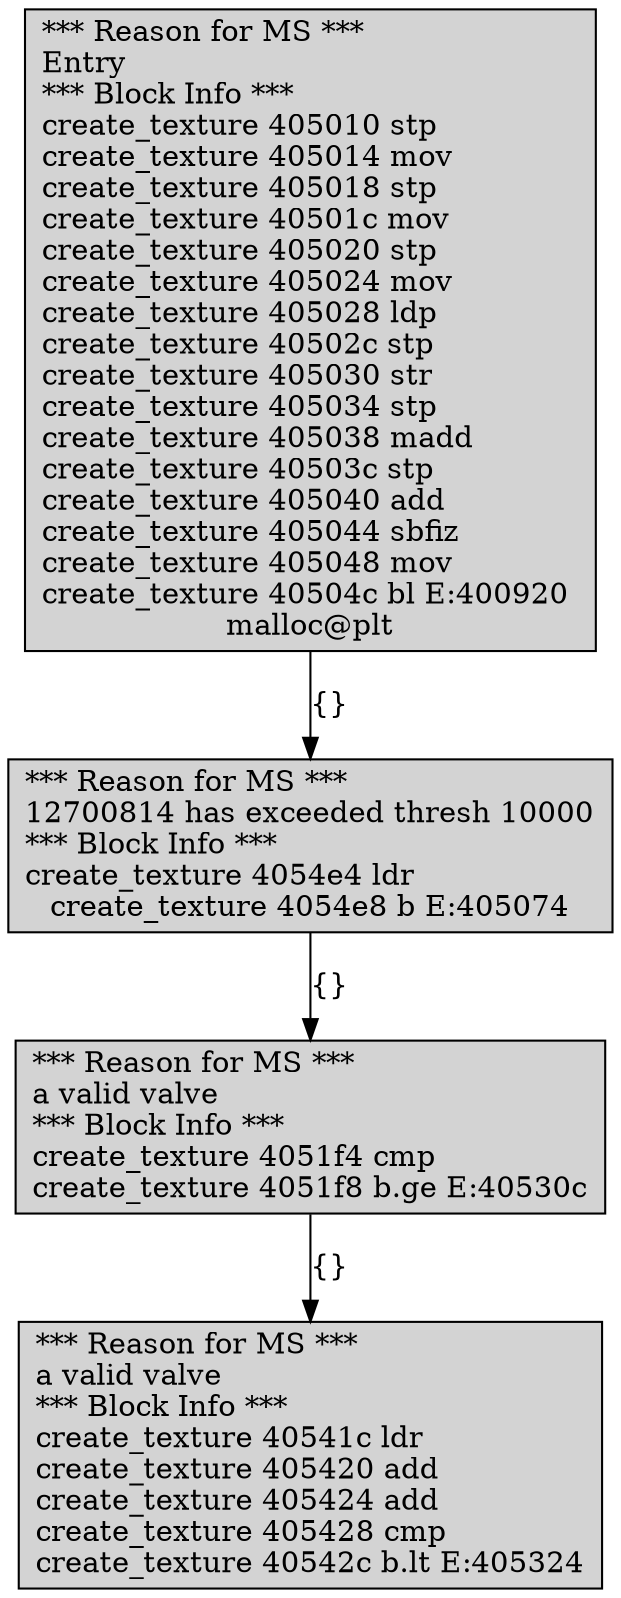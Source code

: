 digraph "" {
	node [label="\N",
		shape=record,
		style=filled
	];
	"BB <create_texture> 0x405010 - 0x40504c type: bl"	[label="*** Reason for MS ***
\lEntry
\l*** Block Info ***
\lcreate_texture 405010 stp  
\lcreate_texture 405014 mov  
\lcreate_texture \
405018 stp  
\lcreate_texture 40501c mov  
\lcreate_texture 405020 stp  
\lcreate_texture 405024 mov  
\lcreate_texture 405028 ldp  
\lcreate_\
texture 40502c stp  
\lcreate_texture 405030 str  
\lcreate_texture 405034 stp  
\lcreate_texture 405038 madd  
\lcreate_texture \
40503c stp  
\lcreate_texture 405040 add  
\lcreate_texture 405044 sbfiz  
\lcreate_texture 405048 mov  
\lcreate_texture 40504c \
bl E:400920 
\lmalloc@plt"];
	"BB <create_texture> 0x4054e4 - 0x4054e8 type: b"	[label="*** Reason for MS ***
\l12700814 has exceeded thresh 10000
\l*** Block Info ***
\lcreate_texture 4054e4 ldr  
\lcreate_texture 4054e8 \
b E:405074 "];
	"BB <create_texture> 0x405010 - 0x40504c type: bl" -> "BB <create_texture> 0x4054e4 - 0x4054e8 type: b"	[label="{}"];
	"BB <create_texture> 0x4051f4 - 0x4051f8 type: b.ge"	[label="*** Reason for MS ***
\la valid valve
\l*** Block Info ***
\lcreate_texture 4051f4 cmp  
\lcreate_texture 4051f8 b.ge E:40530c "];
	"BB <create_texture> 0x4054e4 - 0x4054e8 type: b" -> "BB <create_texture> 0x4051f4 - 0x4051f8 type: b.ge"	[label="{}"];
	"BB <create_texture> 0x40541c - 0x40542c type: b.lt"	[label="*** Reason for MS ***
\la valid valve
\l*** Block Info ***
\lcreate_texture 40541c ldr  
\lcreate_texture 405420 add  
\lcreate_\
texture 405424 add  
\lcreate_texture 405428 cmp  
\lcreate_texture 40542c b.lt E:405324 "];
	"BB <create_texture> 0x4051f4 - 0x4051f8 type: b.ge" -> "BB <create_texture> 0x40541c - 0x40542c type: b.lt"	[label="{}"];
}
